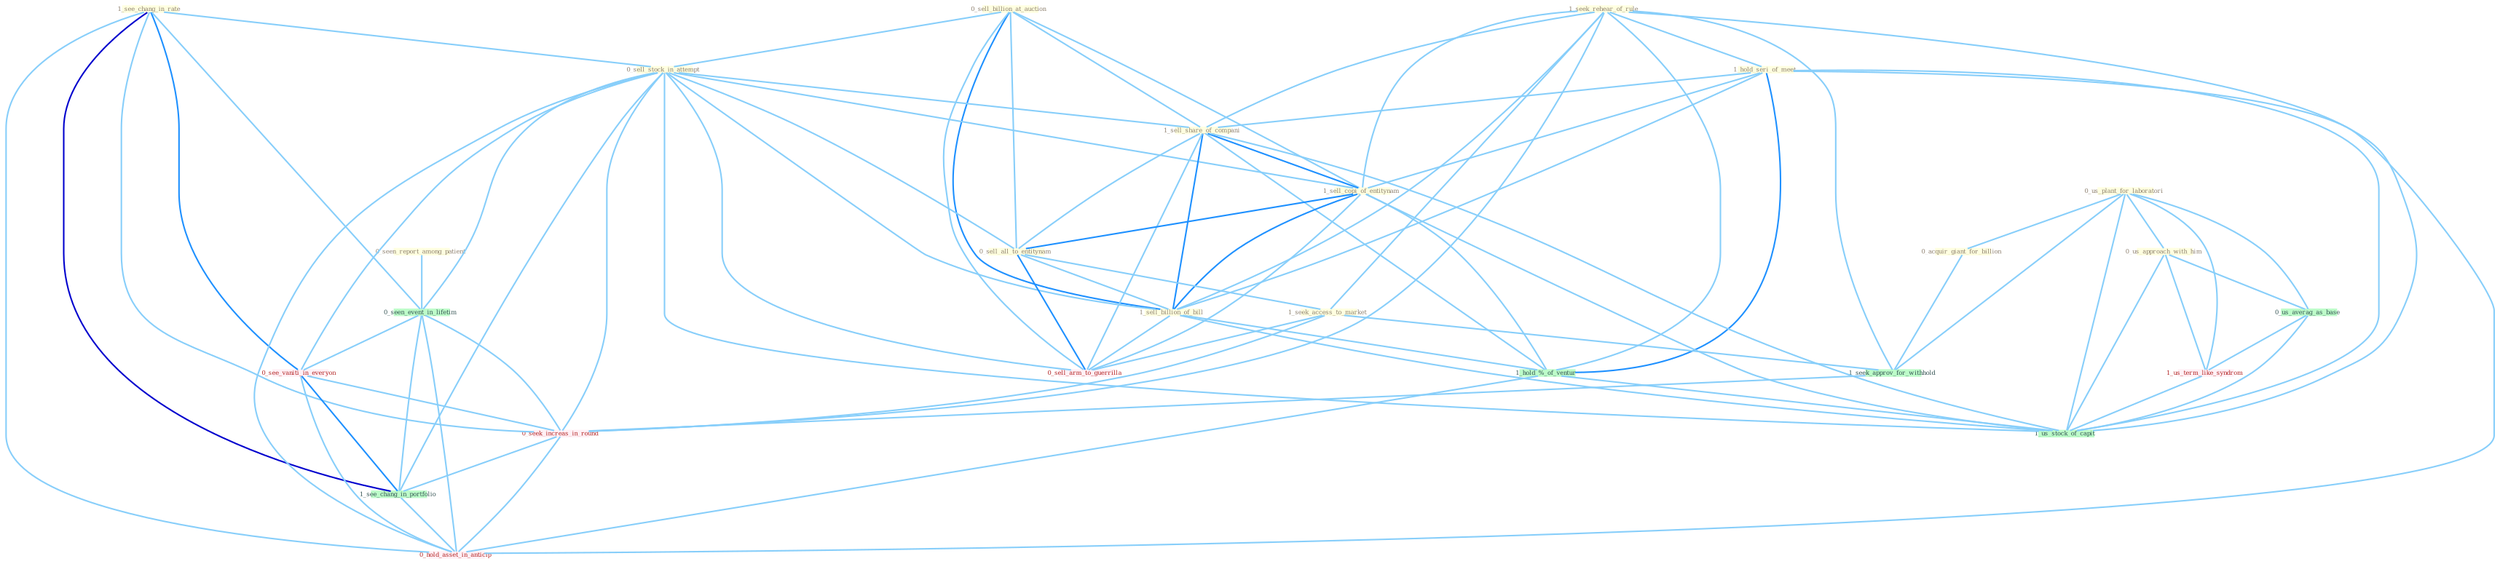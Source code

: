 Graph G{ 
    node
    [shape=polygon,style=filled,width=.5,height=.06,color="#BDFCC9",fixedsize=true,fontsize=4,
    fontcolor="#2f4f4f"];
    {node
    [color="#ffffe0", fontcolor="#8b7d6b"] "1_see_chang_in_rate " "1_seek_rehear_of_rule " "0_sell_billion_at_auction " "0_us_plant_for_laboratori " "0_seen_report_among_patient " "1_hold_seri_of_meet " "0_sell_stock_in_attempt " "0_us_approach_with_him " "1_sell_share_of_compani " "0_acquir_giant_for_billion " "1_sell_copi_of_entitynam " "0_sell_all_to_entitynam " "1_seek_access_to_market " "1_sell_billion_of_bill "}
{node [color="#fff0f5", fontcolor="#b22222"] "1_us_term_like_syndrom " "0_see_vaniti_in_everyon " "0_sell_arm_to_guerrilla " "0_seek_increas_in_round " "0_hold_asset_in_anticip "}
edge [color="#B0E2FF"];

	"1_see_chang_in_rate " -- "0_sell_stock_in_attempt " [w="1", color="#87cefa" ];
	"1_see_chang_in_rate " -- "0_seen_event_in_lifetim " [w="1", color="#87cefa" ];
	"1_see_chang_in_rate " -- "0_see_vaniti_in_everyon " [w="2", color="#1e90ff" , len=0.8];
	"1_see_chang_in_rate " -- "0_seek_increas_in_round " [w="1", color="#87cefa" ];
	"1_see_chang_in_rate " -- "1_see_chang_in_portfolio " [w="3", color="#0000cd" , len=0.6];
	"1_see_chang_in_rate " -- "0_hold_asset_in_anticip " [w="1", color="#87cefa" ];
	"1_seek_rehear_of_rule " -- "1_hold_seri_of_meet " [w="1", color="#87cefa" ];
	"1_seek_rehear_of_rule " -- "1_sell_share_of_compani " [w="1", color="#87cefa" ];
	"1_seek_rehear_of_rule " -- "1_sell_copi_of_entitynam " [w="1", color="#87cefa" ];
	"1_seek_rehear_of_rule " -- "1_seek_access_to_market " [w="1", color="#87cefa" ];
	"1_seek_rehear_of_rule " -- "1_sell_billion_of_bill " [w="1", color="#87cefa" ];
	"1_seek_rehear_of_rule " -- "1_seek_approv_for_withhold " [w="1", color="#87cefa" ];
	"1_seek_rehear_of_rule " -- "1_hold_%_of_ventur " [w="1", color="#87cefa" ];
	"1_seek_rehear_of_rule " -- "0_seek_increas_in_round " [w="1", color="#87cefa" ];
	"1_seek_rehear_of_rule " -- "1_us_stock_of_capit " [w="1", color="#87cefa" ];
	"0_sell_billion_at_auction " -- "0_sell_stock_in_attempt " [w="1", color="#87cefa" ];
	"0_sell_billion_at_auction " -- "1_sell_share_of_compani " [w="1", color="#87cefa" ];
	"0_sell_billion_at_auction " -- "1_sell_copi_of_entitynam " [w="1", color="#87cefa" ];
	"0_sell_billion_at_auction " -- "0_sell_all_to_entitynam " [w="1", color="#87cefa" ];
	"0_sell_billion_at_auction " -- "1_sell_billion_of_bill " [w="2", color="#1e90ff" , len=0.8];
	"0_sell_billion_at_auction " -- "0_sell_arm_to_guerrilla " [w="1", color="#87cefa" ];
	"0_us_plant_for_laboratori " -- "0_us_approach_with_him " [w="1", color="#87cefa" ];
	"0_us_plant_for_laboratori " -- "0_acquir_giant_for_billion " [w="1", color="#87cefa" ];
	"0_us_plant_for_laboratori " -- "0_us_averag_as_base " [w="1", color="#87cefa" ];
	"0_us_plant_for_laboratori " -- "1_us_term_like_syndrom " [w="1", color="#87cefa" ];
	"0_us_plant_for_laboratori " -- "1_seek_approv_for_withhold " [w="1", color="#87cefa" ];
	"0_us_plant_for_laboratori " -- "1_us_stock_of_capit " [w="1", color="#87cefa" ];
	"0_seen_report_among_patient " -- "0_seen_event_in_lifetim " [w="1", color="#87cefa" ];
	"1_hold_seri_of_meet " -- "1_sell_share_of_compani " [w="1", color="#87cefa" ];
	"1_hold_seri_of_meet " -- "1_sell_copi_of_entitynam " [w="1", color="#87cefa" ];
	"1_hold_seri_of_meet " -- "1_sell_billion_of_bill " [w="1", color="#87cefa" ];
	"1_hold_seri_of_meet " -- "1_hold_%_of_ventur " [w="2", color="#1e90ff" , len=0.8];
	"1_hold_seri_of_meet " -- "1_us_stock_of_capit " [w="1", color="#87cefa" ];
	"1_hold_seri_of_meet " -- "0_hold_asset_in_anticip " [w="1", color="#87cefa" ];
	"0_sell_stock_in_attempt " -- "1_sell_share_of_compani " [w="1", color="#87cefa" ];
	"0_sell_stock_in_attempt " -- "1_sell_copi_of_entitynam " [w="1", color="#87cefa" ];
	"0_sell_stock_in_attempt " -- "0_sell_all_to_entitynam " [w="1", color="#87cefa" ];
	"0_sell_stock_in_attempt " -- "1_sell_billion_of_bill " [w="1", color="#87cefa" ];
	"0_sell_stock_in_attempt " -- "0_seen_event_in_lifetim " [w="1", color="#87cefa" ];
	"0_sell_stock_in_attempt " -- "0_see_vaniti_in_everyon " [w="1", color="#87cefa" ];
	"0_sell_stock_in_attempt " -- "0_sell_arm_to_guerrilla " [w="1", color="#87cefa" ];
	"0_sell_stock_in_attempt " -- "0_seek_increas_in_round " [w="1", color="#87cefa" ];
	"0_sell_stock_in_attempt " -- "1_us_stock_of_capit " [w="1", color="#87cefa" ];
	"0_sell_stock_in_attempt " -- "1_see_chang_in_portfolio " [w="1", color="#87cefa" ];
	"0_sell_stock_in_attempt " -- "0_hold_asset_in_anticip " [w="1", color="#87cefa" ];
	"0_us_approach_with_him " -- "0_us_averag_as_base " [w="1", color="#87cefa" ];
	"0_us_approach_with_him " -- "1_us_term_like_syndrom " [w="1", color="#87cefa" ];
	"0_us_approach_with_him " -- "1_us_stock_of_capit " [w="1", color="#87cefa" ];
	"1_sell_share_of_compani " -- "1_sell_copi_of_entitynam " [w="2", color="#1e90ff" , len=0.8];
	"1_sell_share_of_compani " -- "0_sell_all_to_entitynam " [w="1", color="#87cefa" ];
	"1_sell_share_of_compani " -- "1_sell_billion_of_bill " [w="2", color="#1e90ff" , len=0.8];
	"1_sell_share_of_compani " -- "1_hold_%_of_ventur " [w="1", color="#87cefa" ];
	"1_sell_share_of_compani " -- "0_sell_arm_to_guerrilla " [w="1", color="#87cefa" ];
	"1_sell_share_of_compani " -- "1_us_stock_of_capit " [w="1", color="#87cefa" ];
	"0_acquir_giant_for_billion " -- "1_seek_approv_for_withhold " [w="1", color="#87cefa" ];
	"1_sell_copi_of_entitynam " -- "0_sell_all_to_entitynam " [w="2", color="#1e90ff" , len=0.8];
	"1_sell_copi_of_entitynam " -- "1_sell_billion_of_bill " [w="2", color="#1e90ff" , len=0.8];
	"1_sell_copi_of_entitynam " -- "1_hold_%_of_ventur " [w="1", color="#87cefa" ];
	"1_sell_copi_of_entitynam " -- "0_sell_arm_to_guerrilla " [w="1", color="#87cefa" ];
	"1_sell_copi_of_entitynam " -- "1_us_stock_of_capit " [w="1", color="#87cefa" ];
	"0_sell_all_to_entitynam " -- "1_seek_access_to_market " [w="1", color="#87cefa" ];
	"0_sell_all_to_entitynam " -- "1_sell_billion_of_bill " [w="1", color="#87cefa" ];
	"0_sell_all_to_entitynam " -- "0_sell_arm_to_guerrilla " [w="2", color="#1e90ff" , len=0.8];
	"1_seek_access_to_market " -- "1_seek_approv_for_withhold " [w="1", color="#87cefa" ];
	"1_seek_access_to_market " -- "0_sell_arm_to_guerrilla " [w="1", color="#87cefa" ];
	"1_seek_access_to_market " -- "0_seek_increas_in_round " [w="1", color="#87cefa" ];
	"1_sell_billion_of_bill " -- "1_hold_%_of_ventur " [w="1", color="#87cefa" ];
	"1_sell_billion_of_bill " -- "0_sell_arm_to_guerrilla " [w="1", color="#87cefa" ];
	"1_sell_billion_of_bill " -- "1_us_stock_of_capit " [w="1", color="#87cefa" ];
	"0_seen_event_in_lifetim " -- "0_see_vaniti_in_everyon " [w="1", color="#87cefa" ];
	"0_seen_event_in_lifetim " -- "0_seek_increas_in_round " [w="1", color="#87cefa" ];
	"0_seen_event_in_lifetim " -- "1_see_chang_in_portfolio " [w="1", color="#87cefa" ];
	"0_seen_event_in_lifetim " -- "0_hold_asset_in_anticip " [w="1", color="#87cefa" ];
	"0_us_averag_as_base " -- "1_us_term_like_syndrom " [w="1", color="#87cefa" ];
	"0_us_averag_as_base " -- "1_us_stock_of_capit " [w="1", color="#87cefa" ];
	"1_us_term_like_syndrom " -- "1_us_stock_of_capit " [w="1", color="#87cefa" ];
	"1_seek_approv_for_withhold " -- "0_seek_increas_in_round " [w="1", color="#87cefa" ];
	"1_hold_%_of_ventur " -- "1_us_stock_of_capit " [w="1", color="#87cefa" ];
	"1_hold_%_of_ventur " -- "0_hold_asset_in_anticip " [w="1", color="#87cefa" ];
	"0_see_vaniti_in_everyon " -- "0_seek_increas_in_round " [w="1", color="#87cefa" ];
	"0_see_vaniti_in_everyon " -- "1_see_chang_in_portfolio " [w="2", color="#1e90ff" , len=0.8];
	"0_see_vaniti_in_everyon " -- "0_hold_asset_in_anticip " [w="1", color="#87cefa" ];
	"0_seek_increas_in_round " -- "1_see_chang_in_portfolio " [w="1", color="#87cefa" ];
	"0_seek_increas_in_round " -- "0_hold_asset_in_anticip " [w="1", color="#87cefa" ];
	"1_see_chang_in_portfolio " -- "0_hold_asset_in_anticip " [w="1", color="#87cefa" ];
}